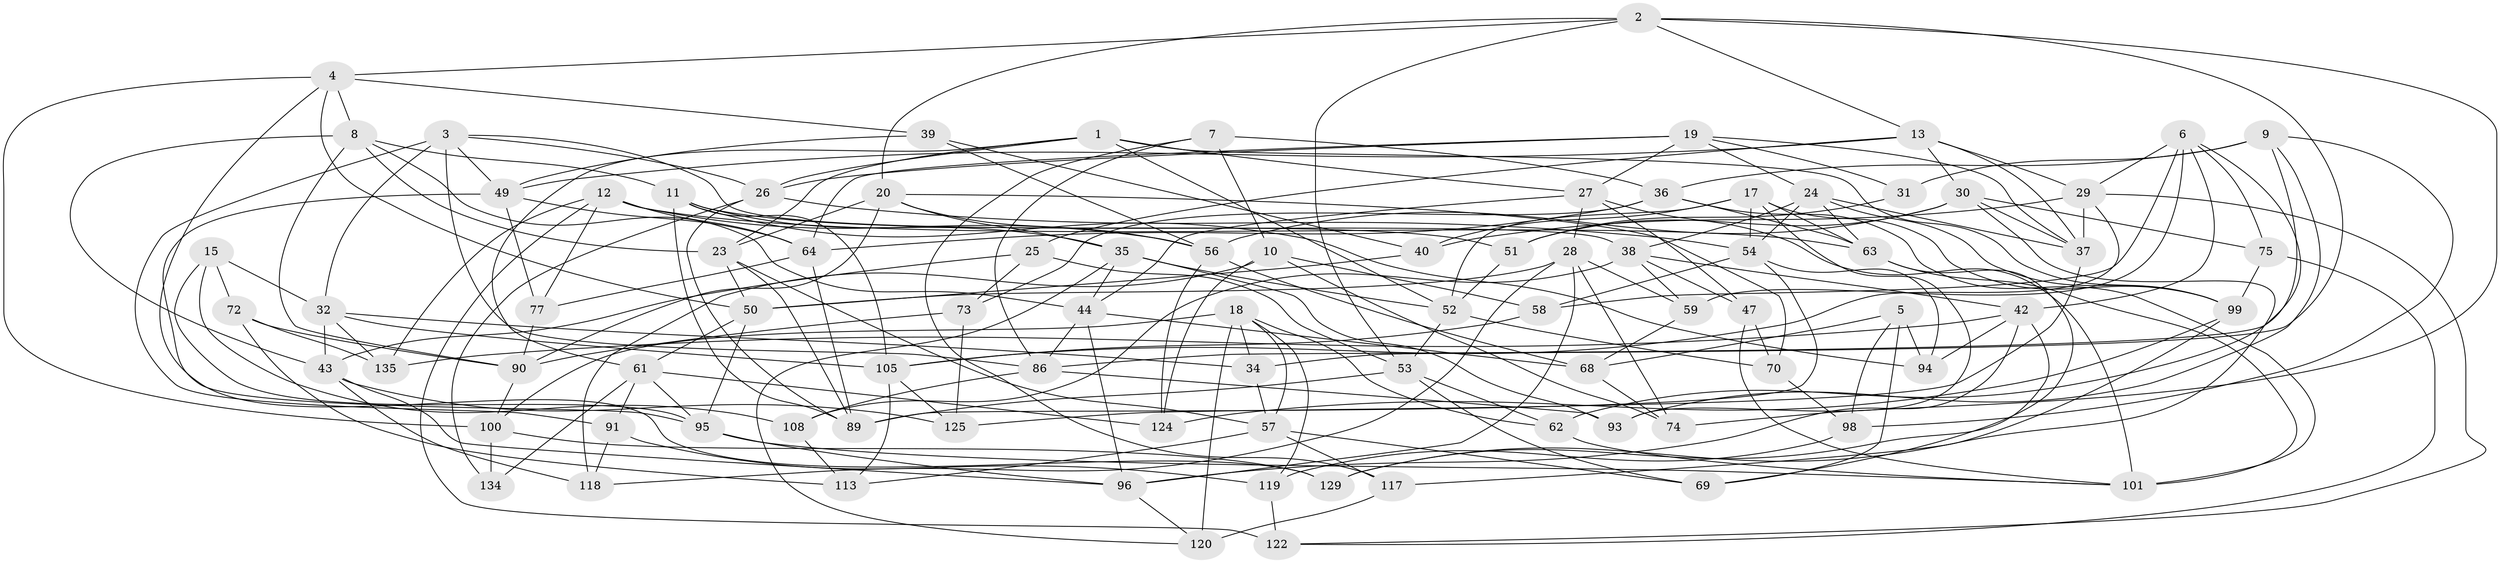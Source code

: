 // original degree distribution, {4: 1.0}
// Generated by graph-tools (version 1.1) at 2025/42/03/06/25 10:42:20]
// undirected, 86 vertices, 219 edges
graph export_dot {
graph [start="1"]
  node [color=gray90,style=filled];
  1 [super="+111"];
  2 [super="+79"];
  3 [super="+14"];
  4 [super="+60"];
  5;
  6 [super="+55"];
  7;
  8 [super="+41"];
  9 [super="+16"];
  10 [super="+45"];
  11 [super="+102"];
  12 [super="+33"];
  13 [super="+127"];
  15;
  17 [super="+22"];
  18 [super="+114"];
  19 [super="+88"];
  20 [super="+21"];
  23 [super="+81"];
  24 [super="+71"];
  25;
  26 [super="+67"];
  27 [super="+83"];
  28 [super="+121"];
  29 [super="+82"];
  30 [super="+78"];
  31;
  32 [super="+97"];
  34;
  35 [super="+137"];
  36 [super="+48"];
  37 [super="+76"];
  38 [super="+126"];
  39;
  40;
  42 [super="+110"];
  43 [super="+80"];
  44 [super="+46"];
  47;
  49 [super="+107"];
  50 [super="+66"];
  51;
  52 [super="+112"];
  53 [super="+87"];
  54 [super="+128"];
  56 [super="+103"];
  57 [super="+106"];
  58;
  59;
  61 [super="+65"];
  62;
  63 [super="+92"];
  64 [super="+123"];
  68 [super="+84"];
  69;
  70;
  72;
  73;
  74 [super="+85"];
  75;
  77;
  86 [super="+136"];
  89 [super="+115"];
  90 [super="+116"];
  91;
  93;
  94;
  95 [super="+132"];
  96 [super="+104"];
  98;
  99 [super="+133"];
  100 [super="+131"];
  101 [super="+109"];
  105 [super="+130"];
  108;
  113;
  117;
  118;
  119;
  120;
  122;
  124;
  125;
  129;
  134;
  135;
  1 -- 99;
  1 -- 26;
  1 -- 27;
  1 -- 61;
  1 -- 52;
  1 -- 23;
  2 -- 74;
  2 -- 53;
  2 -- 34;
  2 -- 20;
  2 -- 13;
  2 -- 4;
  3 -- 86;
  3 -- 26;
  3 -- 32;
  3 -- 91;
  3 -- 38;
  3 -- 49;
  4 -- 39;
  4 -- 8;
  4 -- 100;
  4 -- 129;
  4 -- 50;
  5 -- 69;
  5 -- 98;
  5 -- 94;
  5 -- 68;
  6 -- 62;
  6 -- 42;
  6 -- 58;
  6 -- 59;
  6 -- 75;
  6 -- 29;
  7 -- 117;
  7 -- 10;
  7 -- 36;
  7 -- 86;
  8 -- 90;
  8 -- 23;
  8 -- 43;
  8 -- 11;
  8 -- 44;
  9 -- 31 [weight=2];
  9 -- 98;
  9 -- 93;
  9 -- 36;
  9 -- 86;
  10 -- 124;
  10 -- 58;
  10 -- 118;
  10 -- 74 [weight=2];
  11 -- 51;
  11 -- 35;
  11 -- 94;
  11 -- 105;
  11 -- 89;
  12 -- 64;
  12 -- 122;
  12 -- 77;
  12 -- 135;
  12 -- 63;
  12 -- 56;
  13 -- 49;
  13 -- 25;
  13 -- 29;
  13 -- 37;
  13 -- 30;
  15 -- 72;
  15 -- 108;
  15 -- 32;
  15 -- 95;
  17 -- 93;
  17 -- 99;
  17 -- 40;
  17 -- 52;
  17 -- 54;
  17 -- 63;
  18 -- 120;
  18 -- 119;
  18 -- 57;
  18 -- 34;
  18 -- 100;
  18 -- 62;
  19 -- 27;
  19 -- 64;
  19 -- 24;
  19 -- 31;
  19 -- 37;
  19 -- 26;
  20 -- 70;
  20 -- 23;
  20 -- 56;
  20 -- 90;
  20 -- 35;
  23 -- 50;
  23 -- 57;
  23 -- 89;
  24 -- 54;
  24 -- 63;
  24 -- 37;
  24 -- 38;
  24 -- 99;
  25 -- 73;
  25 -- 43;
  25 -- 53;
  26 -- 54;
  26 -- 134;
  26 -- 89;
  27 -- 47;
  27 -- 28;
  27 -- 101;
  27 -- 44;
  28 -- 59;
  28 -- 50;
  28 -- 96;
  28 -- 118;
  28 -- 74;
  29 -- 122;
  29 -- 105;
  29 -- 40;
  29 -- 37;
  30 -- 75;
  30 -- 56;
  30 -- 129;
  30 -- 51;
  30 -- 37;
  31 -- 51;
  32 -- 34;
  32 -- 135;
  32 -- 105;
  32 -- 43;
  34 -- 57;
  35 -- 52;
  35 -- 120;
  35 -- 44;
  35 -- 93;
  36 -- 63;
  36 -- 73;
  36 -- 64;
  36 -- 101;
  37 -- 125;
  38 -- 47;
  38 -- 59;
  38 -- 42;
  38 -- 108;
  39 -- 40;
  39 -- 49;
  39 -- 56;
  40 -- 50;
  42 -- 94;
  42 -- 96;
  42 -- 129;
  42 -- 135;
  43 -- 125;
  43 -- 118;
  43 -- 96;
  44 -- 96;
  44 -- 86;
  44 -- 68;
  47 -- 101;
  47 -- 70;
  49 -- 77;
  49 -- 64;
  49 -- 95;
  50 -- 61;
  50 -- 95;
  51 -- 52;
  52 -- 53;
  52 -- 70;
  53 -- 69;
  53 -- 89;
  53 -- 62;
  54 -- 58;
  54 -- 89;
  54 -- 94;
  56 -- 124;
  56 -- 68;
  57 -- 69;
  57 -- 117;
  57 -- 113;
  58 -- 105;
  59 -- 68;
  61 -- 134;
  61 -- 91;
  61 -- 124;
  61 -- 95;
  62 -- 101;
  63 -- 69;
  63 -- 101;
  64 -- 77;
  64 -- 89;
  68 -- 74 [weight=2];
  70 -- 98;
  72 -- 135;
  72 -- 113;
  72 -- 90;
  73 -- 125;
  73 -- 90;
  75 -- 122;
  75 -- 99;
  77 -- 90;
  86 -- 108;
  86 -- 93;
  90 -- 100;
  91 -- 119;
  91 -- 118;
  95 -- 96;
  95 -- 101;
  96 -- 120;
  98 -- 119;
  99 -- 124;
  99 -- 117;
  100 -- 134 [weight=2];
  100 -- 129;
  105 -- 125;
  105 -- 113;
  108 -- 113;
  117 -- 120;
  119 -- 122;
}
